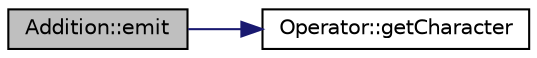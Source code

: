 digraph "Addition::emit"
{
 // LATEX_PDF_SIZE
  edge [fontname="Helvetica",fontsize="10",labelfontname="Helvetica",labelfontsize="10"];
  node [fontname="Helvetica",fontsize="10",shape=record];
  rankdir="LR";
  Node14 [label="Addition::emit",height=0.2,width=0.4,color="black", fillcolor="grey75", style="filled", fontcolor="black",tooltip=" "];
  Node14 -> Node15 [color="midnightblue",fontsize="10",style="solid",fontname="Helvetica"];
  Node15 [label="Operator::getCharacter",height=0.2,width=0.4,color="black", fillcolor="white", style="filled",URL="$class_operator.html#a42b33776a8eebfcef38e079529c76de7",tooltip=" "];
}

